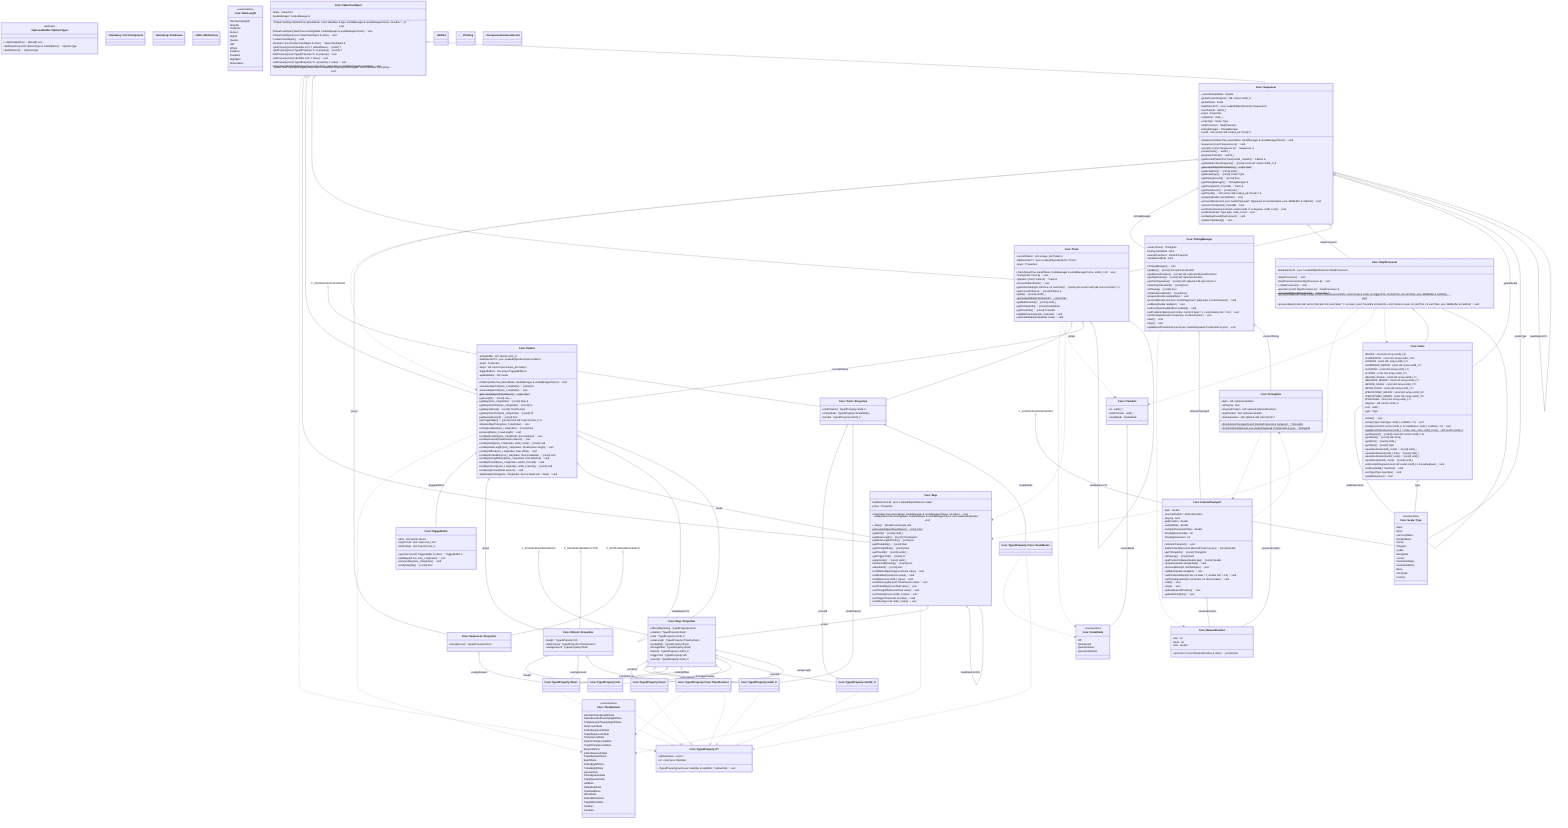 classDiagram
    class C_0010297816924814687483["::OptionsBuilder&lt;OptionsType&gt;"]
    class C_0010297816924814687483 {
        <<abstract>>
        +~OptionsBuilder() : [default] void
        +buildOptions(const OptionsType & initialOptions) : OptionsType*
        +buildOptions() : OptionsType
    }
    class C_0015942621786670394164["::Steinberg::Vst::IComponent"]
    class C_0015942621786670394164 {
    }
    class C_0002787097806347503156["::Steinberg::FUnknown"]
    class C_0002787097806347503156 {
    }
    class C_0001012517098737117509["::ARA::ARAFactory"]
    class C_0001012517098737117509 {
    }
    class C_0016821419841954520522["Core::Scale"]
    class C_0016821419841954520522 {
        +Scale() : void
        +Scale(Type scaleType, uint8_t rootNote = 0) : void
        +Scale(const std::vector&lt;uint8_t&gt; & scaleNotes, uint8_t rootNote = 0) : void
        -applyRootToScale(const uint8_t * scale, size_t size, uint8_t root) : std::vector&lt;uint8_t&gt;$
        +getDegrees() : [const] const std::vector&lt;uint8_t&gt; &
        +getName() : [const] std::string
        +getRoot() : [const] uint8_t
        +getType() : [const] Type
        +quantizeDown(uint8_t note) : [const] uint8_t
        +quantizeNearest(uint8_t note) : [const] uint8_t
        +quantizeRandom(uint8_t note) : [const] uint8_t
        +quantizeUp(uint8_t note) : [const] uint8_t
        +setCustomDegrees(const std::vector&lt;uint8_t&gt; & newDegrees) : void
        +setRoot(uint8_t newRoot) : void
        +setType(Type newType) : void
        -updateDegrees() : void
        +BLUES : const std::array&lt;uint8_t,6&gt;
        +CHROMATIC : const std::array&lt;uint8_t,12&gt;
        +DORIAN : const std::array&lt;uint8_t,7&gt;
        +HARMONIC_MINOR : const std::array&lt;uint8_t,7&gt;
        +LOCRIAN : const std::array&lt;uint8_t,7&gt;
        +LYDIAN : const std::array&lt;uint8_t,7&gt;
        +MAJOR_SCALE : const std::array&lt;uint8_t,7&gt;
        +MELODIC_MINOR : const std::array&lt;uint8_t,7&gt;
        +MINOR_SCALE : const std::array&lt;uint8_t,7&gt;
        +MIXOLYDIAN : const std::array&lt;uint8_t,7&gt;
        +PENTATONIC_MAJOR : const std::array&lt;uint8_t,5&gt;
        +PENTATONIC_MINOR : const std::array&lt;uint8_t,5&gt;
        +PHRYGIAN : const std::array&lt;uint8_t,7&gt;
        -degrees : std::vector&lt;uint8_t&gt;
        -root : uint8_t
        -type : Type
    }
    class C_0003593103974725905685["Core::Scale::Type"]
    class C_0003593103974725905685 {
        <<enumeration>>
        Major
        Minor
        HarmonicMinor
        MelodicMinor
        Dorian
        Phrygian
        Lydian
        Mixolydian
        Locrian
        PentatonicMajor
        PentatonicMinor
        Blues
        Chromatic
        Custom
    }
    class C_0003161580071859362439["Core::ScaleMode"]
    class C_0003161580071859362439 {
        <<enumeration>>
        Off
        QuantizeUp
        QuantizeDown
        QuantizeRandom
    }
    class C_0003828068192374320393["Core::TrackInfo"]
    class C_0003828068192374320393 {
        +id : uint32_t
        +midiChannel : uint8_t
        +scaleMode : ScaleMode
    }
    class C_0009414825008097351890["Core::TimeDivision"]
    class C_0009414825008097351890 {
        <<enumeration>>
        HundredTwentyEighthNote
        DottedHundredTwentyEighthNote
        TripletHundredTwentyEighthNote
        SixtyFourthNote
        DottedSixtyFourthNote
        TripletSixtyFourthNote
        ThirtySecondNote
        DottedThirtySecondNote
        TripletThirtySecondNote
        SixteenthNote
        DottedSixteenthNote
        TripletSixteenthNote
        EighthNote
        DottedEighthNote
        TripletEighthNote
        QuarterNote
        DottedQuarterNote
        TripletQuarterNote
        HalfNote
        DottedHalfNote
        TripletHalfNote
        WholeNote
        DottedWholeNote
        TripletWholeNote
        TwoBars
        FourBars
    }
    class C_0008781438102073861438["Core::NoteLength"]
    class C_0008781438102073861438 {
        <<enumeration>>
        OneTwentyEighth
        Sixty4th
        Thirty2nd
        Sixteen
        Eighth
        Quarter
        Half
        Whole
        TwoBars
        FourBars
        EightBars
        SixteenBars
    }
    class C_0017162824566456018718["Core::MusicalPosition"]
    class C_0017162824566456018718 {
        +operator==(const MusicalPosition & other) : [const] bool
        +bar : int
        +beat : int
        +tick : double
    }
    class C_0008892747186919486775["Core::TimingInfo"]
    class C_0008892747186919486775 {
        +fromInternalTransport(const InternalTransport & transport) : TimingInfo$
        +fromPositionInfo(const juce::AudioPlayHead::PositionInfo & pos) : TimingInfo$
        +bpm : std::optional&lt;double&gt;
        +isPlaying : bool
        +musicalPosition : std::optional&lt;MusicalPosition&gt;
        +ppqPosition : std::optional&lt;double&gt;
        +timeSignature : std::optional&lt;std::pair&lt;int,int&gt;&gt;
    }
    class C_0014923543885965065796["Core::InternalTransport"]
    class C_0014923543885965065796 {
        +InternalTransport() : void
        -beatsToNextBar(const MusicalPosition & pos) : [const] double
        +getTimingInfo() : [const] TimingInfo
        +isPlaying() : [const] bool
        -ppqPositionToBeats(double ppq) : [const] double
        +prepare(double sampleRate) : void
        +processBlock(int numSamples) : void
        +setBpm(double newBpm) : void
        +setPositionInBars(int bar, int beat = 1, double tick = 0.0) : void
        +setTimeSignature(int numerator, int denominator) : void
        +start() : void
        +stop() : void
        -updateMusicalPosition() : void
        -updateTimingInfo() : void
        -bpm : double
        -musicalPosition : MusicalPosition
        -playing : bool
        -ppqPosition : double
        -sampleRate : double
        -samplesPerQuarterNote : double
        -timeSigDenominator : int
        -timeSigNumerator : int
    }
    class C_0007535760439577940486["Core::TimingManager"]
    class C_0007535760439577940486 {
        +TimingManager() : void
        +getBpm() : [const] std::optional&lt;double&gt;
        +getMusicalPosition() : [const] std::optional&lt;MusicalPosition&gt;
        +getPpqPosition() : [const] std::optional&lt;double&gt;
        +getTimeSignature() : [const] std::optional&lt;std::pair&lt;int,int&gt;&gt;
        +isHostSyncEnabled() : [const] bool
        +isPlaying() : [const] bool
        +isStandaloneMode() : [const] bool
        +prepare(double sampleRate) : void
        +processBlock(const juce::AudioPlayHead * playHead, int numSamples) : void
        +setBpm(double newBpm) : void
        +setHostSyncEnabled(bool enabled) : void
        +setPositionInBars(const int bar, const int beat = 1, const double tick = 0.0) : void
        +setTimeSignature(int numerator, int denominator) : void
        +start() : void
        +stop() : void
        -updateHostPositionInfo(const juce::AudioPlayHead::PositionInfo & pos) : void
        -currentTiming : TimingInfo
        -hostSyncEnabled : bool
        -internalTransport : InternalTransport
        -standaloneMode : bool
    }
    class C_0009130430079672521979["Core::StepProcessor"]
    class C_0009130430079672521979 {
        +StepProcessor() : void
        -StepProcessor(const StepProcessor &) : void
        +~StepProcessor() : void
        -operator=(const StepProcessor &) : StepProcessor &
        -getLeakedObjectClassName() : const char *$
        -processStep(const Step & step, const TrackInfo & trackInfo, const Scale & scale, int triggerTick, int startTick, int numTicks, juce::MidiBuffer & midiOut) : void$
        +processSteps(const std::vector&lt;std::pair&lt;int,const Step *&gt;&gt; & steps, const TrackInfo & trackInfo, const Scale & scale, int startTick, int numTicks, juce::MidiBuffer & midiOut) : void
        -leakDetector41 : juce::LeakedObjectDetector&lt;StepProcessor&gt;
    }
    class C_0013521205381721934084["Core::TypedProperty&lt;T&gt;"]
    class C_0013521205381721934084 {
        +TypedProperty(const juce::Identifier & identifier, T defaultVal) : void
        +defaultValue : const T
        +id : const juce::Identifier
    }
    class C_0007678414277767949348["Core::ValueTreeObject"]
    class C_0007678414277767949348 {
        #ValueTreeObject(ValueTree parentState, const Identifier & type, UndoManager & undoManagerToUse, int index = -1) : void
        #ValueTreeObject(ValueTree existingState, UndoManager & undoManagerToUse) : void
        #ValueTreeObject(const ValueTreeObject & other) : void
        #~ValueTreeObject() : void
        #operator=(const ValueTreeObject & other) : ValueTreeObject &
        +getProperty<T>(const Identifier & id, T defaultValue) : [const] T
        +getProperty<T>(const TypedProperty&lt;T&gt; & property) : [const] T
        #initProperty<T>(const TypedProperty&lt;T&gt; & property) : void
        +setProperty<T>(const Identifier & id, T value) : void
        +setProperty<T>(const TypedProperty&lt;T&gt; & property, T value) : void
        #valueTreeChildAdded(ValueTree & parentTree, ValueTree & childWhichHasBeenAdded) : void
        #valueTreePropertyChanged(ValueTree & treeWhosePropertyHasChanged, const Identifier & property) : void
        #state : ValueTree
        #undoManager : UndoManager &
    }
    class C_0015922229309002665142["Core::Step"]
    class C_0015922229309002665142 {
        +Step(ValueTree parentState, UndoManager & undoManagerToUse, int index) : void
        +Step(ValueTree existingState, UndoManager & undoManagerToUse, bool useExistingState) : void
        +~Step() : [default,constexpr] void
        -getLeakedObjectClassName() : const char *$
        +getNote() : [const] uint8_t
        +getNoteLength() : [const] TimeDivision
        +getNoteLengthInTicks() : [const] int
        +getProbability() : [const] float
        +getTimingOffset() : [const] float
        +getTrackId() : [const] uint32_t
        +getTriggerTick() : [const] int
        +getVelocity() : [const] uint8_t
        +isAffectedBySwing() : [const] bool
        +isEnabled() : [const] bool
        +setAffectedBySwing(const bool value) : void
        +setEnabled(const bool value) : void
        +setNote(const uint8_t value) : void
        +setNoteLength(const TimeDivision value) : void
        +setProbability(const float value) : void
        +setTimingOffset(const float value) : void
        +setTrackId(const uint32_t value) : void
        +setTriggerTick(const int value) : void
        +setVelocity(const uint8_t value) : void
        -leakDetector136 : juce::LeakedObjectDetector&lt;Step&gt;
        -props : Properties
    }
    class C_0015636944018152444051["Core::TypedProperty&lt;bool&gt;"]
    class C_0015636944018152444051 {
    }
    class C_0008116854928933620944["Core::TypedProperty&lt;uint8_t&gt;"]
    class C_0008116854928933620944 {
    }
    class C_0009284858280421301190["Core::TypedProperty&lt;float&gt;"]
    class C_0009284858280421301190 {
    }
    class C_0006974241629215312200["Core::TypedProperty&lt;int&gt;"]
    class C_0006974241629215312200 {
    }
    class C_0006970304373437225449["Core::TypedProperty&lt;uint32_t&gt;"]
    class C_0006970304373437225449 {
    }
    class C_0017115289922782562586["Core::TypedProperty&lt;Core::TimeDivision&gt;"]
    class C_0017115289922782562586 {
    }
    class C_0013792724424423021550["Core::Step::Properties"]
    class C_0013792724424423021550 {
        +affectedBySwing : TypedProperty&lt;bool&gt;
        +enabled : TypedProperty&lt;bool&gt;
        +note : TypedProperty&lt;uint8_t&gt;
        +noteLength : TypedProperty&lt;TimeDivision&gt;
        +probability : TypedProperty&lt;float&gt;
        +timingOffset : TypedProperty&lt;float&gt;
        +trackId : TypedProperty&lt;uint32_t&gt;
        +triggerTick : TypedProperty&lt;int&gt;
        +velocity : TypedProperty&lt;uint8_t&gt;
    }
    class C_0008651503874203565488["Core::TriggerBuffer"]
    class C_0008651503874203565488 {
        +operator=(const TriggerBuffer & other) : TriggerBuffer &
        +addStep(int tick, size_t stepIndex) : void
        +removeStep(size_t stepIndex) : void
        +verifyIntegrity() : [const] bool
        +dirty : std::atomic&lt;bool&gt;
        +stepToTick : std::map&lt;size_t,int&gt;
        +tickToStep : std::map&lt;int,size_t&gt;
    }
    class C_0003463039508841737728["Core::Pattern"]
    class C_0003463039508841737728 {
        +Pattern(ValueTree parentState, UndoManager & undoManagerToUse) : void
        -calculateStepTick(size_t stepIndex) : [const] int
        -ensureStepExists(size_t stepIndex) : void
        -getLeakedObjectClassName() : const char *$
        +getLength() : [const] size_t
        +getStep(size_t stepIndex) : [const] Step &
        +getStepEndTick(size_t stepIndex) : [const] int
        +getStepInterval() : [const] TimeDivision
        +getStepStartTick(size_t stepIndex) : [const] int
        +getSwingAmount() : [const] float
        +getTriggerMap() : [const] const std::map&lt;int,size_t&gt; &
        -initializeStepTiming(size_t stepIndex) : void
        +isStepEnabled(size_t stepIndex) : [const] bool
        +setLength(size_t newLength) : void
        +setStepEnabled(size_t stepIndex, bool enabled) : void
        +setStepInterval(TimeDivision interval) : void
        +setStepNote(size_t stepIndex, uint8_t note) : [const] void
        +setStepNoteLength(size_t stepIndex, TimeDivision length) : void
        +setStepOffset(size_t stepIndex, float offset) : void
        +setStepProbability(size_t stepIndex, float probability) : [const] void
        +setStepSwingAffected(size_t stepIndex, bool affected) : void
        +setStepTrackId(size_t stepIndex, uint32_t trackId) : void
        +setStepVelocity(size_t stepIndex, uint8_t velocity) : [const] void
        +setSwingAmount(float amount) : void
        -updateStepTiming(size_t stepIndex, bool acquireLock = false) : void
        -activeBuffer : std::atomic&lt;size_t&gt;
        -leakDetector74 : juce::LeakedObjectDetector&lt;Pattern&gt;
        -props : Properties
        -steps : std::vector&lt;std::unique_ptr&lt;Step&gt;&gt;
        -triggerBuffers : std::array&lt;TriggerBuffer,2&gt;
        -updateMutex : std::mutex
    }
    class C_0000741483992045270854["Core::Pattern::Properties"]
    class C_0000741483992045270854 {
        +length : TypedProperty&lt;int&gt;
        +stepInterval : TypedProperty&lt;TimeDivision&gt;
        +swingAmount : TypedProperty&lt;float&gt;
    }
    class C_0002654016251401955249["Core::Track"]
    class C_0002654016251401955249 {
        +Track(ValueTree parentState, UndoManager & undoManagerToUse, uint32_t id) : void
        -Track(const Track &) : void
        -operator=(const Track &) : Track &
        -ensurePatternExists() : void
        +getActiveSteps(int startTick, int numTicks) : [const] std::vector&lt;std::pair&lt;int,const Step *&gt;&gt;
        +getCurrentPattern() : [const] Pattern &
        +getId() : [const] uint32_t
        -getLeakedObjectClassName() : const char *$
        +getMidiChannel() : [const] uint8_t
        +getScaleMode() : [const] ScaleMode
        +getTrackInfo() : [const] TrackInfo
        +setMidiChannel(uint8_t channel) : void
        +setScaleMode(ScaleMode mode) : void
        -currentPattern : std::unique_ptr&lt;Pattern&gt;
        -leakDetector71 : juce::LeakedObjectDetector&lt;Track&gt;
        -props : Properties
    }
    class C_0002022822151375521290["Core::TypedProperty&lt;Core::ScaleMode&gt;"]
    class C_0002022822151375521290 {
    }
    class C_0018049369700593178350["Core::Track::Properties"]
    class C_0018049369700593178350 {
        +midiChannel : TypedProperty&lt;uint8_t&gt;
        +scaleMode : TypedProperty&lt;ScaleMode&gt;
        +trackId : TypedProperty&lt;uint32_t&gt;
    }
    class C_0002016984366331843427["Core::Sequencer"]
    class C_0002016984366331843427 {
        +Sequencer(ValueTree parentState, UndoManager & undoManagerToUse) : void
        -Sequencer(const Sequencer &) : void
        -operator=(const Sequencer &) : Sequencer &
        +createTrack() : uint32_t
        -generateTrackId() : uint32_t
        +getCurrentPatternForTrack(uint32_t trackId) : Pattern &
        +getGlobalCustomDegrees() : [const] const std::vector&lt;uint8_t&gt; &
        -getLeakedObjectClassName() : const char *$
        +getScaleRoot() : [const] uint8_t
        +getScaleType() : [const] Scale::Type
        +getSwingAmount() : [const] float
        +getTimingManager() : TimingManager &
        +getTrack(uint32_t trackId) : Track &
        +getTrackCount() : [const] size_t
        +getTracks() : std::vector&lt;std::unique_ptr&lt;Track&gt;&gt; &
        +prepare(double sampleRate) : void
        +processBlock(const juce::AudioPlayHead * playHead, int numSamples, juce::MidiBuffer & midiOut) : void
        +removeTrack(uint32_t trackId) : bool
        +setCustomScale(const std::vector&lt;uint8_t&gt; & degrees, uint8_t root) : void
        +setScale(Scale::Type type, uint8_t root) : void
        +setSwingAmount(float amount) : void
        -updateTrackSwing() : void
        -currentSampleRate : double
        -globalCustomDegrees : std::vector&lt;uint8_t&gt;
        -globalScale : Scale
        -leakDetector71 : juce::LeakedObjectDetector&lt;Sequencer&gt;
        -nextTrackId : uint32_t
        -props : Properties
        -scaleRoot : uint8_t
        -scaleType : Scale::Type
        -stepProcessor : StepProcessor
        -timingManager : TimingManager
        -tracks : std::vector&lt;std::unique_ptr&lt;Track&gt;&gt;
    }
    class C_0014406921181289796232["Core::Sequencer::Properties"]
    class C_0014406921181289796232 {
        +swingAmount : TypedProperty&lt;float&gt;
    }
    class C_0001801783519848301972["::AEffect"]
    class C_0001801783519848301972 {
    }
    class C_0009576758060044126248["::__CFString"]
    class C_0009576758060044126248 {
    }
    class C_0014426228097136697117["::ComponentInstanceRecord"]
    class C_0014426228097136697117 {
    }
    C_0016821419841954520522 o-- C_0003593103974725905685 : -type
    C_0016821419841954520522 ()-- C_0003593103974725905685 : 
    C_0003828068192374320393 o-- C_0003161580071859362439 : +scaleMode
    C_0008892747186919486775 ..> C_0014923543885965065796 : 
    C_0008892747186919486775 o-- C_0017162824566456018718 : +musicalPosition
    C_0014923543885965065796 ..> C_0008892747186919486775 : 
    C_0014923543885965065796 o-- C_0017162824566456018718 : -musicalPosition
    C_0007535760439577940486 ..> C_0017162824566456018718 : 
    C_0007535760439577940486 o-- C_0014923543885965065796 : -internalTransport
    C_0007535760439577940486 o-- C_0008892747186919486775 : -currentTiming
    C_0009130430079672521979 ..> C_0015922229309002665142 : 
    C_0009130430079672521979 ..> C_0003828068192374320393 : 
    C_0009130430079672521979 ..> C_0016821419841954520522 : 
    C_0009130430079672521979 o-- C_0009130430079672521979 : -leakDetector41
    C_0007678414277767949348 ..> C_0013521205381721934084 : 
    C_0015922229309002665142 ..> C_0009414825008097351890 : 
    C_0015922229309002665142 o-- C_0013792724424423021550 : -props
    C_0015922229309002665142 o-- C_0015922229309002665142 : -leakDetector136
    C_0007678414277767949348 <|-- C_0015922229309002665142 : 
    C_0015636944018152444051 ..|> C_0013521205381721934084 : 
    C_0008116854928933620944 ..|> C_0013521205381721934084 : 
    C_0009284858280421301190 ..|> C_0013521205381721934084 : 
    C_0006974241629215312200 ..|> C_0013521205381721934084 : 
    C_0006970304373437225449 ..|> C_0013521205381721934084 : 
    C_0017115289922782562586 ..> C_0009414825008097351890 : 
    C_0017115289922782562586 ..|> C_0013521205381721934084 : 
    C_0015922229309002665142 ()-- C_0013792724424423021550 : 
    C_0013792724424423021550 o-- C_0015636944018152444051 : +enabled
    C_0013792724424423021550 o-- C_0008116854928933620944 : +note
    C_0013792724424423021550 o-- C_0008116854928933620944 : +velocity
    C_0013792724424423021550 o-- C_0009284858280421301190 : +probability
    C_0013792724424423021550 o-- C_0009284858280421301190 : +timingOffset
    C_0013792724424423021550 o-- C_0015636944018152444051 : +affectedBySwing
    C_0013792724424423021550 o-- C_0006974241629215312200 : +triggerTick
    C_0013792724424423021550 o-- C_0006970304373437225449 : +trackId
    C_0013792724424423021550 o-- C_0017115289922782562586 : +noteLength
    C_0003463039508841737728 ..> C_0009414825008097351890 : 
    C_0003463039508841737728 o-- C_0008651503874203565488 : -triggerBuffers
    C_0003463039508841737728 o-- C_0000741483992045270854 : -props
    C_0003463039508841737728 o-- C_0015922229309002665142 : -steps
    C_0003463039508841737728 o-- C_0003463039508841737728 : -leakDetector74
    C_0007678414277767949348 <|-- C_0003463039508841737728 : 
    C_0003463039508841737728 ()-- C_0000741483992045270854 : 
    C_0000741483992045270854 o-- C_0006974241629215312200 : +length
    C_0000741483992045270854 o-- C_0009284858280421301190 : +swingAmount
    C_0000741483992045270854 o-- C_0017115289922782562586 : +stepInterval
    C_0002654016251401955249 ..> C_0003161580071859362439 : 
    C_0002654016251401955249 ..> C_0003828068192374320393 : 
    C_0002654016251401955249 ..> C_0015922229309002665142 : 
    C_0002654016251401955249 o-- C_0018049369700593178350 : -props
    C_0002654016251401955249 o-- C_0003463039508841737728 : -currentPattern
    C_0002654016251401955249 o-- C_0002654016251401955249 : -leakDetector71
    C_0007678414277767949348 <|-- C_0002654016251401955249 : 
    C_0002022822151375521290 ..> C_0003161580071859362439 : 
    C_0002022822151375521290 ..|> C_0013521205381721934084 : 
    C_0002654016251401955249 ()-- C_0018049369700593178350 : 
    C_0018049369700593178350 o-- C_0006970304373437225449 : +trackId
    C_0018049369700593178350 o-- C_0008116854928933620944 : +midiChannel
    C_0018049369700593178350 o-- C_0002022822151375521290 : +scaleMode
    C_0002016984366331843427 ..> C_0003463039508841737728 : 
    C_0002016984366331843427 o-- C_0014406921181289796232 : -props
    C_0002016984366331843427 o-- C_0007535760439577940486 : -timingManager
    C_0002016984366331843427 o-- C_0009130430079672521979 : -stepProcessor
    C_0002016984366331843427 o-- C_0002654016251401955249 : -tracks
    C_0002016984366331843427 o-- C_0016821419841954520522 : -globalScale
    C_0002016984366331843427 o-- C_0003593103974725905685 : -scaleType
    C_0002016984366331843427 o-- C_0002016984366331843427 : -leakDetector71
    C_0007678414277767949348 <|-- C_0002016984366331843427 : 
    C_0002016984366331843427 ()-- C_0014406921181289796232 : 
    C_0014406921181289796232 o-- C_0009284858280421301190 : +swingAmount

%% Generated with clang-uml, version 0.6.0
%% LLVM version Homebrew clang version 19.1.7